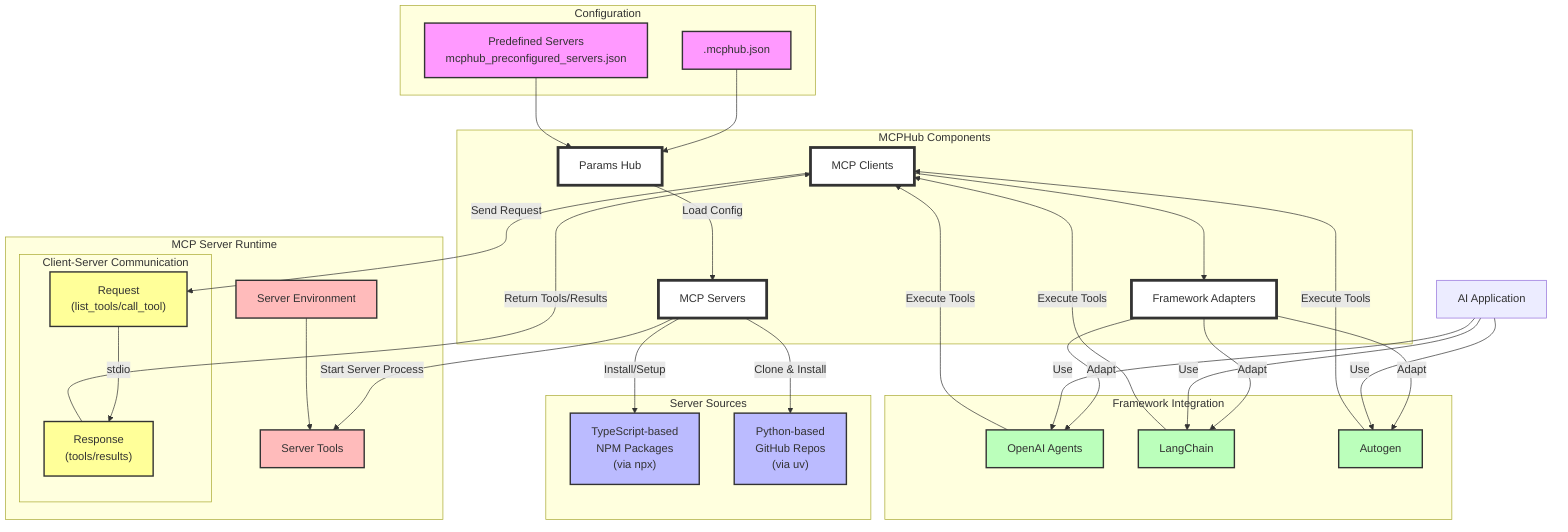 graph TB
    subgraph "MCPHub Components"
        PH[Params Hub]
        MS[MCP Servers]
        MC[MCP Clients]
        FA[Framework Adapters]
    end

    subgraph "Configuration"
        CF[".mcphub.json"]
        PS["Predefined Servers<br/>mcphub_preconfigured_servers.json"]
    end

    subgraph "Server Sources"
        NPM["TypeScript-based<br/>NPM Packages<br/>(via npx)"]
        GH["Python-based<br/>GitHub Repos<br/>(via uv)"]
    end

    subgraph "Framework Integration"
        OA["OpenAI Agents"]
        LC["LangChain"]
        AG["Autogen"]
    end

    subgraph "MCP Server Runtime"
        direction LR
        ST["Server Tools"]
        SE["Server Environment"]
        
        subgraph "Client-Server Communication"
            direction TB
            REQ["Request<br/>(list_tools/call_tool)"]
            RES["Response<br/>(tools/results)"]
            REQ --> |"stdio"| RES
        end
    end

    %% Flow for configuration and setup
    CF --> PH
    PS --> PH
    PH --> |"Load Config"| MS
    MS --> |"Install/Setup"| NPM
    MS --> |"Clone & Install"| GH

    %% Flow for client and tools
    MS --> |"Start Server Process"| ST
    MC --> |"Send Request"| REQ
    RES --> |"Return Tools/Results"| MC
    SE --> ST

    %% Flow for framework integration
    MC --> FA
    FA --> |"Adapt"| OA
    FA --> |"Adapt"| LC
    FA --> |"Adapt"| AG

    %% Application usage
    APP["AI Application"] --> |"Use"| OA
    APP --> |"Use"| LC
    APP --> |"Use"| AG
    
    %% Tool execution flow
    OA --> |"Execute Tools"| MC
    LC --> |"Execute Tools"| MC
    AG --> |"Execute Tools"| MC

    classDef config fill:#f9f,stroke:#333,stroke-width:2px
    classDef source fill:#bbf,stroke:#333,stroke-width:2px
    classDef framework fill:#bfb,stroke:#333,stroke-width:2px
    classDef runtime fill:#fbb,stroke:#333,stroke-width:2px
    classDef component fill:#fff,stroke:#333,stroke-width:4px
    classDef communication fill:#ff9,stroke:#333,stroke-width:2px

    class CF,PS config
    class NPM,GH source
    class OA,LC,AG framework
    class ST,SE runtime
    class PH,MS,MC,FA component
    class REQ,RES communication